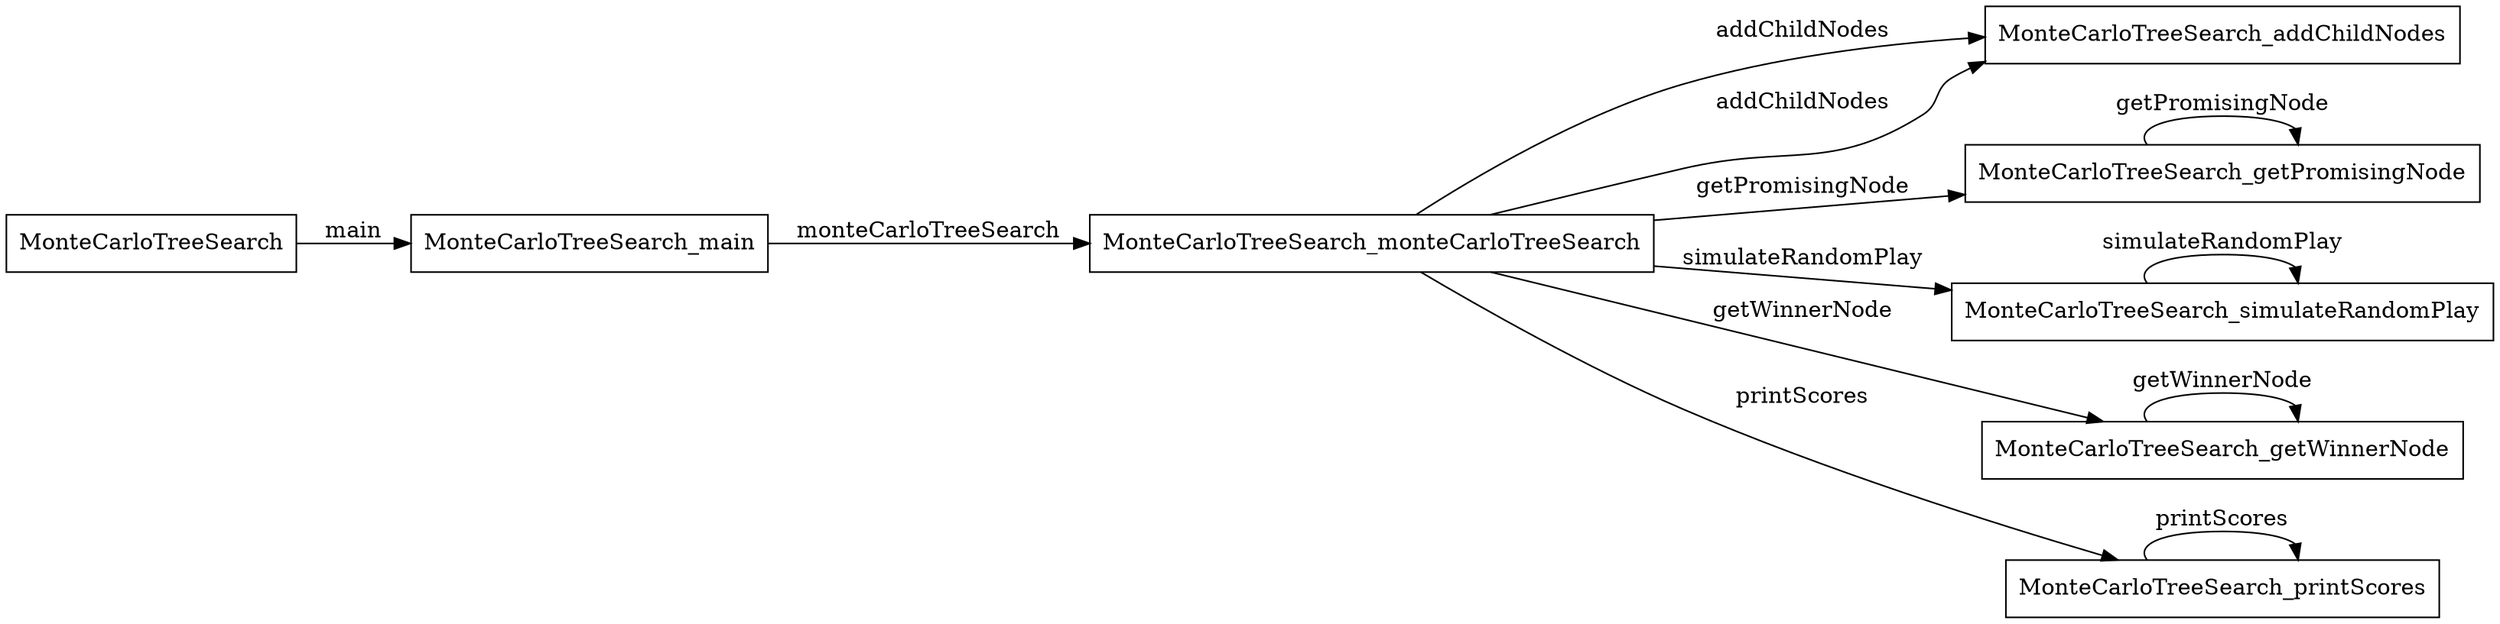 digraph MonteCarloTreeSearch {
    rankdir=LR;

    node [shape=box];

    MonteCarloTreeSearch -> MonteCarloTreeSearch_main [label="main"];
    MonteCarloTreeSearch_main -> MonteCarloTreeSearch_monteCarloTreeSearch [label="monteCarloTreeSearch"];
    MonteCarloTreeSearch_monteCarloTreeSearch -> MonteCarloTreeSearch_addChildNodes [label="addChildNodes"];
    MonteCarloTreeSearch_monteCarloTreeSearch -> MonteCarloTreeSearch_getPromisingNode [label="getPromisingNode"];
    MonteCarloTreeSearch_monteCarloTreeSearch -> MonteCarloTreeSearch_addChildNodes [label="addChildNodes"];
    MonteCarloTreeSearch_monteCarloTreeSearch -> MonteCarloTreeSearch_simulateRandomPlay [label="simulateRandomPlay"];
    MonteCarloTreeSearch_monteCarloTreeSearch -> MonteCarloTreeSearch_getWinnerNode [label="getWinnerNode"];
    MonteCarloTreeSearch_monteCarloTreeSearch -> MonteCarloTreeSearch_printScores [label="printScores"];

    MonteCarloTreeSearch_getPromisingNode -> MonteCarloTreeSearch_getPromisingNode [label="getPromisingNode"];

    MonteCarloTreeSearch_simulateRandomPlay -> MonteCarloTreeSearch_simulateRandomPlay [label="simulateRandomPlay"];

    MonteCarloTreeSearch_getWinnerNode -> MonteCarloTreeSearch_getWinnerNode [label="getWinnerNode"];

    MonteCarloTreeSearch_printScores -> MonteCarloTreeSearch_printScores [label="printScores"];
}

